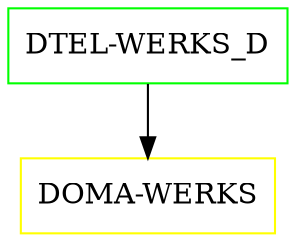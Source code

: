 digraph G {
  "DTEL-WERKS_D" [shape=box,color=green];
  "DOMA-WERKS" [shape=box,color=yellow,URL="./DOMA_WERKS.html"];
  "DTEL-WERKS_D" -> "DOMA-WERKS";
}
